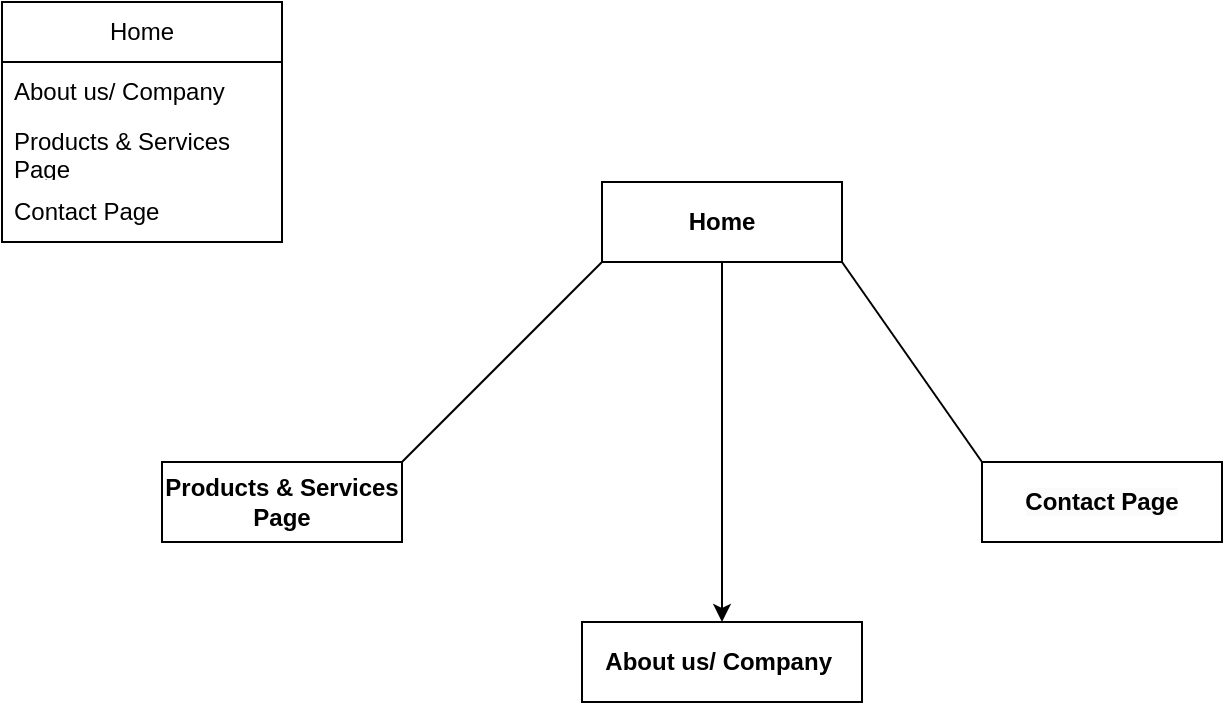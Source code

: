 <mxfile version="24.8.2">
  <diagram name="Page-1" id="A0hWKiQMjQSMnbhwBFXc">
    <mxGraphModel dx="985" dy="640" grid="1" gridSize="10" guides="1" tooltips="1" connect="1" arrows="1" fold="1" page="1" pageScale="1" pageWidth="850" pageHeight="1100" math="0" shadow="0">
      <root>
        <mxCell id="0" />
        <mxCell id="1" parent="0" />
        <mxCell id="HKQunx7O__zHXJOCFJla-1" value="Home" style="swimlane;fontStyle=0;childLayout=stackLayout;horizontal=1;startSize=30;horizontalStack=0;resizeParent=1;resizeParentMax=0;resizeLast=0;collapsible=1;marginBottom=0;whiteSpace=wrap;html=1;" vertex="1" parent="1">
          <mxGeometry x="40" y="30" width="140" height="120" as="geometry" />
        </mxCell>
        <mxCell id="HKQunx7O__zHXJOCFJla-2" value="About us/ Company&amp;nbsp;" style="text;strokeColor=none;fillColor=none;align=left;verticalAlign=middle;spacingLeft=4;spacingRight=4;overflow=hidden;points=[[0,0.5],[1,0.5]];portConstraint=eastwest;rotatable=0;whiteSpace=wrap;html=1;" vertex="1" parent="HKQunx7O__zHXJOCFJla-1">
          <mxGeometry y="30" width="140" height="30" as="geometry" />
        </mxCell>
        <mxCell id="HKQunx7O__zHXJOCFJla-3" value="Products &amp;amp; Services Page" style="text;strokeColor=none;fillColor=none;align=left;verticalAlign=middle;spacingLeft=4;spacingRight=4;overflow=hidden;points=[[0,0.5],[1,0.5]];portConstraint=eastwest;rotatable=0;whiteSpace=wrap;html=1;" vertex="1" parent="HKQunx7O__zHXJOCFJla-1">
          <mxGeometry y="60" width="140" height="30" as="geometry" />
        </mxCell>
        <mxCell id="HKQunx7O__zHXJOCFJla-4" value="Contact Page" style="text;strokeColor=none;fillColor=none;align=left;verticalAlign=middle;spacingLeft=4;spacingRight=4;overflow=hidden;points=[[0,0.5],[1,0.5]];portConstraint=eastwest;rotatable=0;whiteSpace=wrap;html=1;" vertex="1" parent="HKQunx7O__zHXJOCFJla-1">
          <mxGeometry y="90" width="140" height="30" as="geometry" />
        </mxCell>
        <mxCell id="HKQunx7O__zHXJOCFJla-5" value="&lt;b&gt;Home&lt;/b&gt;" style="rounded=0;whiteSpace=wrap;html=1;" vertex="1" parent="1">
          <mxGeometry x="340" y="120" width="120" height="40" as="geometry" />
        </mxCell>
        <mxCell id="HKQunx7O__zHXJOCFJla-7" value="" style="endArrow=classic;html=1;rounded=0;exitX=0.5;exitY=1;exitDx=0;exitDy=0;entryX=0.5;entryY=0;entryDx=0;entryDy=0;" edge="1" parent="1" source="HKQunx7O__zHXJOCFJla-5" target="HKQunx7O__zHXJOCFJla-9">
          <mxGeometry width="50" height="50" relative="1" as="geometry">
            <mxPoint x="380" y="250" as="sourcePoint" />
            <mxPoint x="390" y="270" as="targetPoint" />
          </mxGeometry>
        </mxCell>
        <mxCell id="HKQunx7O__zHXJOCFJla-9" value="&lt;span style=&quot;text-align: left;&quot;&gt;&lt;b&gt;About us/ Company&amp;nbsp;&lt;/b&gt;&lt;/span&gt;" style="rounded=0;whiteSpace=wrap;html=1;" vertex="1" parent="1">
          <mxGeometry x="330" y="340" width="140" height="40" as="geometry" />
        </mxCell>
        <mxCell id="HKQunx7O__zHXJOCFJla-10" value="" style="endArrow=none;html=1;rounded=0;entryX=0;entryY=1;entryDx=0;entryDy=0;exitX=1;exitY=0;exitDx=0;exitDy=0;" edge="1" parent="1" source="HKQunx7O__zHXJOCFJla-17" target="HKQunx7O__zHXJOCFJla-5">
          <mxGeometry width="50" height="50" relative="1" as="geometry">
            <mxPoint x="253" y="263" as="sourcePoint" />
            <mxPoint x="520" y="240" as="targetPoint" />
          </mxGeometry>
        </mxCell>
        <mxCell id="HKQunx7O__zHXJOCFJla-13" value="&lt;span style=&quot;color: rgb(0, 0, 0); font-family: Helvetica; font-size: 12px; font-style: normal; font-variant-ligatures: normal; font-variant-caps: normal; letter-spacing: normal; orphans: 2; text-align: left; text-indent: 0px; text-transform: none; widows: 2; word-spacing: 0px; -webkit-text-stroke-width: 0px; white-space: normal; background-color: rgb(251, 251, 251); text-decoration-thickness: initial; text-decoration-style: initial; text-decoration-color: initial; float: none; display: inline !important;&quot;&gt;&lt;b&gt;Contact Page&lt;/b&gt;&lt;/span&gt;" style="rounded=0;whiteSpace=wrap;html=1;" vertex="1" parent="1">
          <mxGeometry x="530" y="260" width="120" height="40" as="geometry" />
        </mxCell>
        <mxCell id="HKQunx7O__zHXJOCFJla-17" value="&lt;b style=&quot;text-align: left;&quot;&gt;Products &amp;amp; Services Page&lt;/b&gt;" style="rounded=0;whiteSpace=wrap;html=1;" vertex="1" parent="1">
          <mxGeometry x="120" y="260" width="120" height="40" as="geometry" />
        </mxCell>
        <mxCell id="HKQunx7O__zHXJOCFJla-20" value="" style="endArrow=none;html=1;rounded=0;exitX=1;exitY=1;exitDx=0;exitDy=0;entryX=0;entryY=0;entryDx=0;entryDy=0;" edge="1" parent="1" source="HKQunx7O__zHXJOCFJla-5" target="HKQunx7O__zHXJOCFJla-13">
          <mxGeometry width="50" height="50" relative="1" as="geometry">
            <mxPoint x="470" y="280" as="sourcePoint" />
            <mxPoint x="520" y="250" as="targetPoint" />
          </mxGeometry>
        </mxCell>
      </root>
    </mxGraphModel>
  </diagram>
</mxfile>
